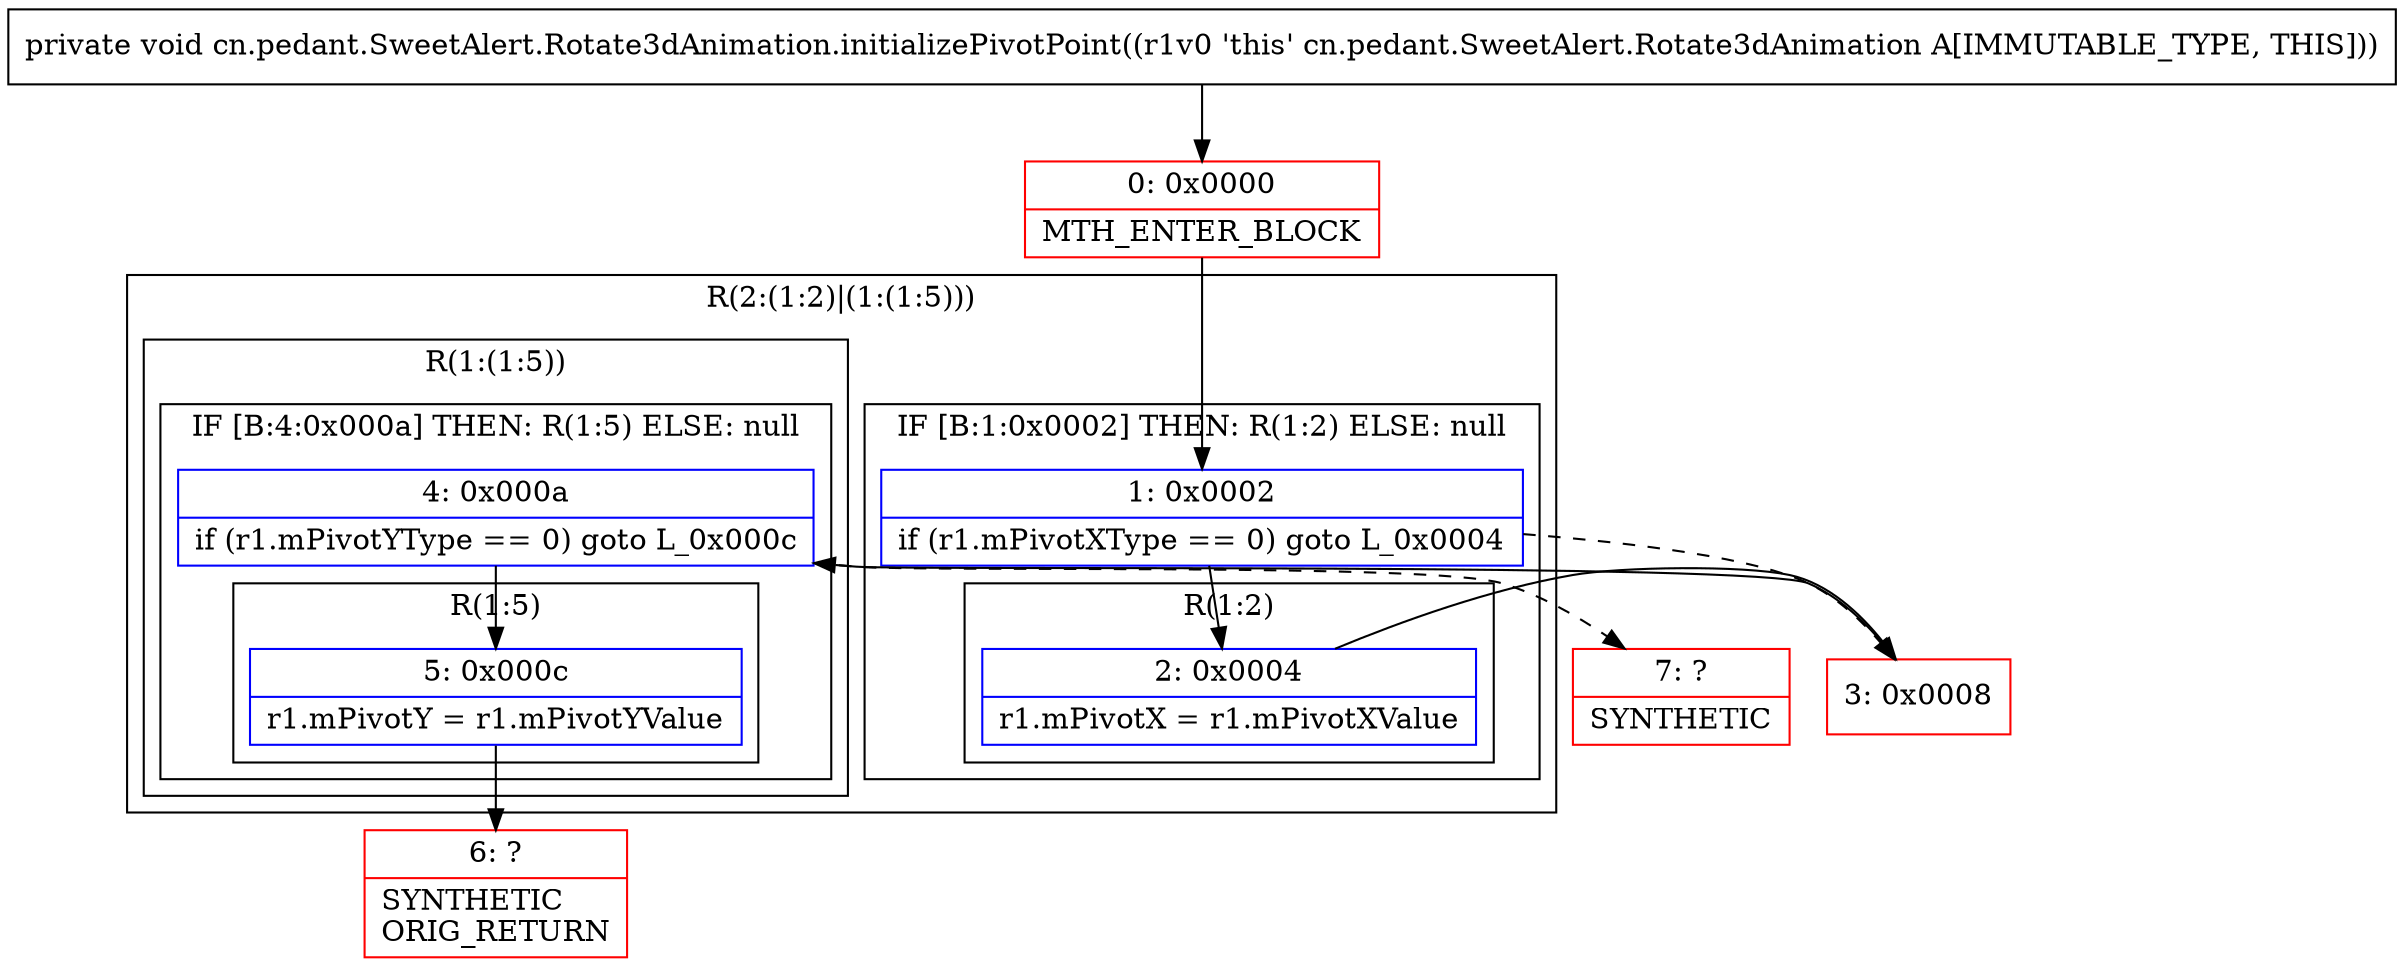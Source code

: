 digraph "CFG forcn.pedant.SweetAlert.Rotate3dAnimation.initializePivotPoint()V" {
subgraph cluster_Region_1775361968 {
label = "R(2:(1:2)|(1:(1:5)))";
node [shape=record,color=blue];
subgraph cluster_IfRegion_170456864 {
label = "IF [B:1:0x0002] THEN: R(1:2) ELSE: null";
node [shape=record,color=blue];
Node_1 [shape=record,label="{1\:\ 0x0002|if (r1.mPivotXType == 0) goto L_0x0004\l}"];
subgraph cluster_Region_1908459466 {
label = "R(1:2)";
node [shape=record,color=blue];
Node_2 [shape=record,label="{2\:\ 0x0004|r1.mPivotX = r1.mPivotXValue\l}"];
}
}
subgraph cluster_Region_649624608 {
label = "R(1:(1:5))";
node [shape=record,color=blue];
subgraph cluster_IfRegion_1098058520 {
label = "IF [B:4:0x000a] THEN: R(1:5) ELSE: null";
node [shape=record,color=blue];
Node_4 [shape=record,label="{4\:\ 0x000a|if (r1.mPivotYType == 0) goto L_0x000c\l}"];
subgraph cluster_Region_204436961 {
label = "R(1:5)";
node [shape=record,color=blue];
Node_5 [shape=record,label="{5\:\ 0x000c|r1.mPivotY = r1.mPivotYValue\l}"];
}
}
}
}
Node_0 [shape=record,color=red,label="{0\:\ 0x0000|MTH_ENTER_BLOCK\l}"];
Node_3 [shape=record,color=red,label="{3\:\ 0x0008}"];
Node_6 [shape=record,color=red,label="{6\:\ ?|SYNTHETIC\lORIG_RETURN\l}"];
Node_7 [shape=record,color=red,label="{7\:\ ?|SYNTHETIC\l}"];
MethodNode[shape=record,label="{private void cn.pedant.SweetAlert.Rotate3dAnimation.initializePivotPoint((r1v0 'this' cn.pedant.SweetAlert.Rotate3dAnimation A[IMMUTABLE_TYPE, THIS])) }"];
MethodNode -> Node_0;
Node_1 -> Node_2;
Node_1 -> Node_3[style=dashed];
Node_2 -> Node_3;
Node_4 -> Node_5;
Node_4 -> Node_7[style=dashed];
Node_5 -> Node_6;
Node_0 -> Node_1;
Node_3 -> Node_4;
}


